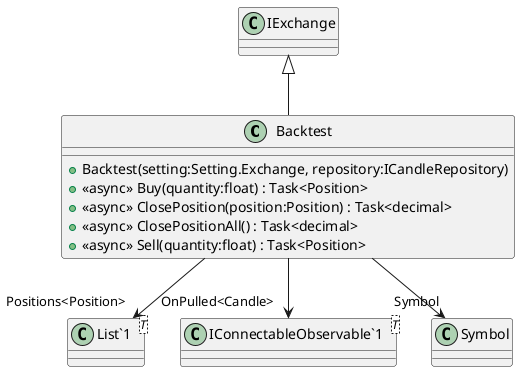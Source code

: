@startuml
class Backtest {
    + Backtest(setting:Setting.Exchange, repository:ICandleRepository)
    + <<async>> Buy(quantity:float) : Task<Position>
    + <<async>> ClosePosition(position:Position) : Task<decimal>
    + <<async>> ClosePositionAll() : Task<decimal>
    + <<async>> Sell(quantity:float) : Task<Position>
}
class "List`1"<T> {
}
class "IConnectableObservable`1"<T> {
}
IExchange <|-- Backtest
Backtest --> "Positions<Position>" "List`1"
Backtest --> "OnPulled<Candle>" "IConnectableObservable`1"
Backtest --> "Symbol" Symbol
@enduml
